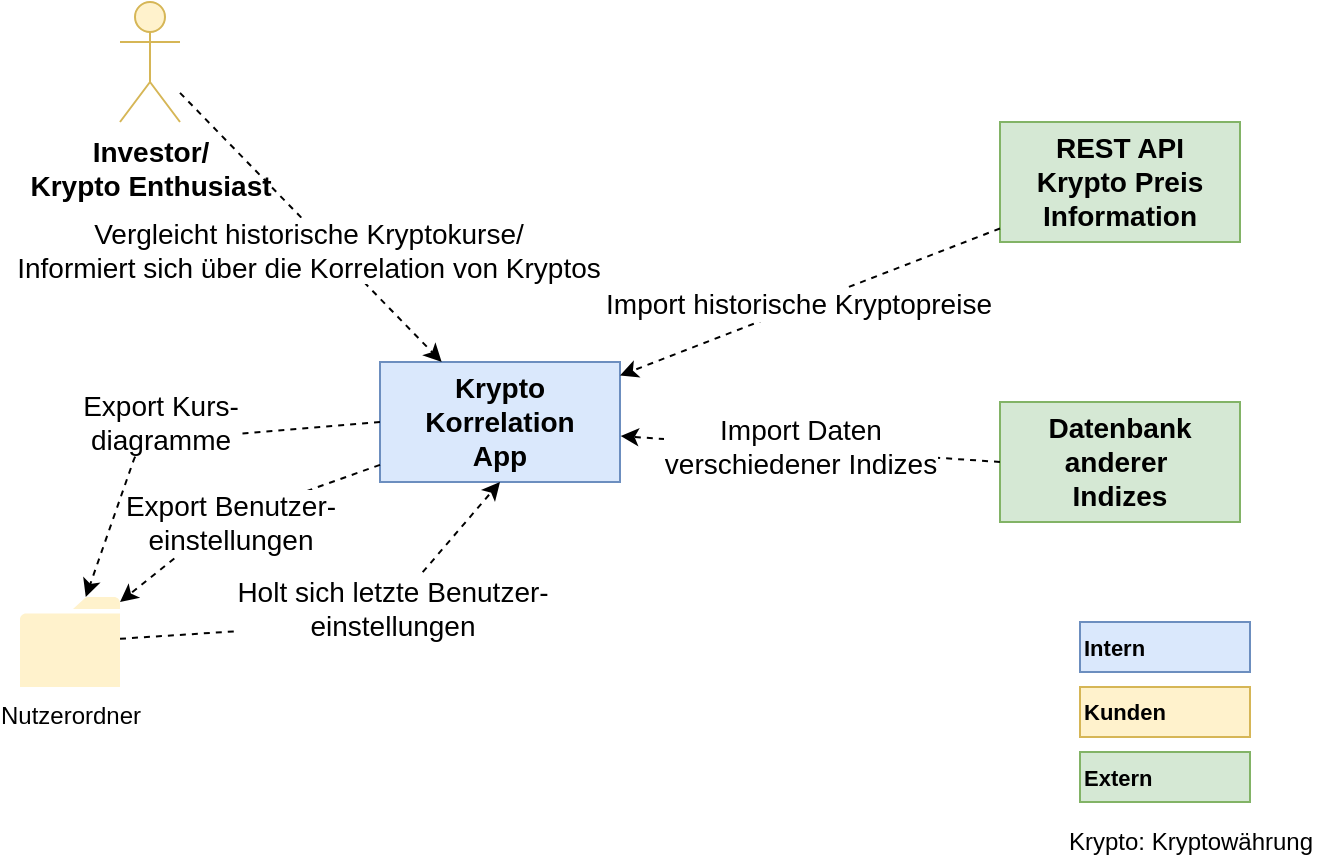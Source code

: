 <mxfile version="16.0.0" type="device"><diagram id="mlJY410Jxnj-1Olg4OZT" name="Page-1"><mxGraphModel dx="1422" dy="702" grid="1" gridSize="10" guides="1" tooltips="1" connect="1" arrows="1" fold="1" page="1" pageScale="1" pageWidth="850" pageHeight="1100" math="0" shadow="0"><root><mxCell id="0"/><mxCell id="1" parent="0"/><mxCell id="tXVnHl1xI7txC2JKYxNn-1" value="&lt;span style=&quot;font-size: 14px&quot;&gt;&lt;b&gt;Krypto&lt;br&gt;Korrelation&lt;br&gt;App&lt;br&gt;&lt;/b&gt;&lt;/span&gt;" style="rounded=0;whiteSpace=wrap;html=1;fillColor=#dae8fc;strokeColor=#6c8ebf;" parent="1" vertex="1"><mxGeometry x="320" y="230" width="120" height="60" as="geometry"/></mxCell><mxCell id="tXVnHl1xI7txC2JKYxNn-4" value="Investor/&lt;br&gt;Krypto Enthusiast" style="shape=umlActor;verticalLabelPosition=bottom;labelBackgroundColor=#ffffff;verticalAlign=top;html=1;fontStyle=1;fontSize=14;fillColor=#fff2cc;strokeColor=#d6b656;" parent="1" vertex="1"><mxGeometry x="190" y="50" width="30" height="60" as="geometry"/></mxCell><mxCell id="tXVnHl1xI7txC2JKYxNn-12" value="Vergleicht historische Kryptokurse/&lt;br&gt;Informiert sich über die Korrelation von Kryptos" style="endArrow=classic;html=1;fontSize=14;dashed=1;" parent="1" source="tXVnHl1xI7txC2JKYxNn-4" target="tXVnHl1xI7txC2JKYxNn-1" edge="1"><mxGeometry x="0.075" y="-9" width="50" height="50" relative="1" as="geometry"><mxPoint x="280" y="110" as="sourcePoint"/><mxPoint x="398" y="150" as="targetPoint"/><mxPoint as="offset"/></mxGeometry></mxCell><mxCell id="tXVnHl1xI7txC2JKYxNn-17" value="&lt;b&gt;&lt;font style=&quot;font-size: 14px&quot;&gt;REST API&lt;br&gt;Krypto Preis&lt;br&gt;Information&lt;br&gt;&lt;/font&gt;&lt;/b&gt;" style="rounded=0;whiteSpace=wrap;html=1;fillColor=#d5e8d4;strokeColor=#82b366;" parent="1" vertex="1"><mxGeometry x="630" y="110" width="120" height="60" as="geometry"/></mxCell><mxCell id="tXVnHl1xI7txC2JKYxNn-20" value="Import historische Kryptopreise" style="endArrow=classic;html=1;fontSize=14;strokeColor=default;dashed=1;" parent="1" source="tXVnHl1xI7txC2JKYxNn-17" target="tXVnHl1xI7txC2JKYxNn-1" edge="1"><mxGeometry x="0.056" y="-1" width="50" height="50" relative="1" as="geometry"><mxPoint x="606" y="243.138" as="sourcePoint"/><mxPoint x="436" y="254.862" as="targetPoint"/><mxPoint as="offset"/></mxGeometry></mxCell><mxCell id="RcgfBkkKUv99_IBbFjvS-1" value="&lt;b style=&quot;font-size: 11px&quot;&gt;&lt;font style=&quot;font-size: 11px&quot;&gt;Intern&lt;/font&gt;&lt;/b&gt;" style="rounded=0;whiteSpace=wrap;html=1;fillColor=#dae8fc;strokeColor=#6c8ebf;fontSize=11;align=left;" parent="1" vertex="1"><mxGeometry x="670" y="360" width="85" height="25" as="geometry"/></mxCell><mxCell id="RcgfBkkKUv99_IBbFjvS-2" value="&lt;b style=&quot;font-size: 11px&quot;&gt;&lt;font style=&quot;font-size: 11px&quot;&gt;Kunden&lt;/font&gt;&lt;/b&gt;" style="rounded=0;whiteSpace=wrap;html=1;fillColor=#fff2cc;strokeColor=#d6b656;fontSize=11;align=left;" parent="1" vertex="1"><mxGeometry x="670" y="392.5" width="85" height="25" as="geometry"/></mxCell><mxCell id="RcgfBkkKUv99_IBbFjvS-3" value="&lt;b style=&quot;font-size: 11px&quot;&gt;&lt;font style=&quot;font-size: 11px&quot;&gt;Extern&lt;/font&gt;&lt;/b&gt;" style="rounded=0;whiteSpace=wrap;html=1;fillColor=#d5e8d4;strokeColor=#82b366;fontSize=11;align=left;" parent="1" vertex="1"><mxGeometry x="670" y="425" width="85" height="25" as="geometry"/></mxCell><mxCell id="RcgfBkkKUv99_IBbFjvS-5" value="Export Benutzer-&lt;br&gt;einstellungen" style="endArrow=classic;html=1;fontSize=14;dashed=1;" parent="1" source="tXVnHl1xI7txC2JKYxNn-1" target="9a8fZo7hdfpswhuGThn2-3" edge="1"><mxGeometry x="0.076" y="2" width="50" height="50" relative="1" as="geometry"><mxPoint x="300" y="370" as="sourcePoint"/><mxPoint x="210" y="374.865" as="targetPoint"/><mxPoint as="offset"/><Array as="points"><mxPoint x="240" y="310"/></Array></mxGeometry></mxCell><mxCell id="9a8fZo7hdfpswhuGThn2-1" value="&lt;b&gt;&lt;font style=&quot;font-size: 14px&quot;&gt;Datenbank&lt;br&gt;anderer&amp;nbsp;&lt;br&gt;Indizes&lt;br&gt;&lt;/font&gt;&lt;/b&gt;" style="rounded=0;whiteSpace=wrap;html=1;fillColor=#d5e8d4;strokeColor=#82b366;" parent="1" vertex="1"><mxGeometry x="630" y="250" width="120" height="60" as="geometry"/></mxCell><mxCell id="9a8fZo7hdfpswhuGThn2-2" value="Import Daten &lt;br&gt;verschiedener Indizes" style="endArrow=classic;html=1;fontSize=14;strokeColor=default;dashed=1;exitX=0;exitY=0.5;exitDx=0;exitDy=0;entryX=1.003;entryY=0.617;entryDx=0;entryDy=0;entryPerimeter=0;" parent="1" source="9a8fZo7hdfpswhuGThn2-1" target="tXVnHl1xI7txC2JKYxNn-1" edge="1"><mxGeometry x="0.056" y="-1" width="50" height="50" relative="1" as="geometry"><mxPoint x="640" y="173.226" as="sourcePoint"/><mxPoint x="450" y="246.774" as="targetPoint"/><mxPoint as="offset"/><Array as="points"/></mxGeometry></mxCell><mxCell id="9a8fZo7hdfpswhuGThn2-3" value="Nutzerordner" style="sketch=0;pointerEvents=1;shadow=0;dashed=0;html=1;strokeColor=none;fillColor=#fff2cc;labelPosition=center;verticalLabelPosition=bottom;verticalAlign=top;outlineConnect=0;align=center;shape=mxgraph.office.concepts.folder;" parent="1" vertex="1"><mxGeometry x="140" y="347.5" width="50" height="45" as="geometry"/></mxCell><mxCell id="9a8fZo7hdfpswhuGThn2-4" value="Holt sich letzte Benutzer-&lt;br&gt;einstellungen" style="endArrow=classic;html=1;fontSize=14;dashed=1;entryX=0.5;entryY=1;entryDx=0;entryDy=0;" parent="1" source="9a8fZo7hdfpswhuGThn2-3" target="tXVnHl1xI7txC2JKYxNn-1" edge="1"><mxGeometry x="0.253" width="50" height="50" relative="1" as="geometry"><mxPoint x="220" y="384.865" as="sourcePoint"/><mxPoint x="345.6" y="300" as="targetPoint"/><mxPoint as="offset"/><Array as="points"><mxPoint x="320" y="360"/></Array></mxGeometry></mxCell><mxCell id="9a8fZo7hdfpswhuGThn2-5" value="Krypto: Kryptowährung" style="text;html=1;align=center;verticalAlign=middle;resizable=0;points=[];autosize=1;strokeColor=none;fillColor=none;" parent="1" vertex="1"><mxGeometry x="655" y="460" width="140" height="20" as="geometry"/></mxCell><mxCell id="8FGwA4CR46MkFJrApKDa-1" value="Export Kurs-&lt;br&gt;diagramme" style="endArrow=classic;html=1;fontSize=14;dashed=1;exitX=0;exitY=0.5;exitDx=0;exitDy=0;" edge="1" parent="1" source="tXVnHl1xI7txC2JKYxNn-1" target="9a8fZo7hdfpswhuGThn2-3"><mxGeometry x="0.083" y="-9" width="50" height="50" relative="1" as="geometry"><mxPoint x="210" y="245.719" as="sourcePoint"/><mxPoint x="80" y="314.29" as="targetPoint"/><mxPoint as="offset"/><Array as="points"><mxPoint x="200" y="270"/></Array></mxGeometry></mxCell></root></mxGraphModel></diagram></mxfile>